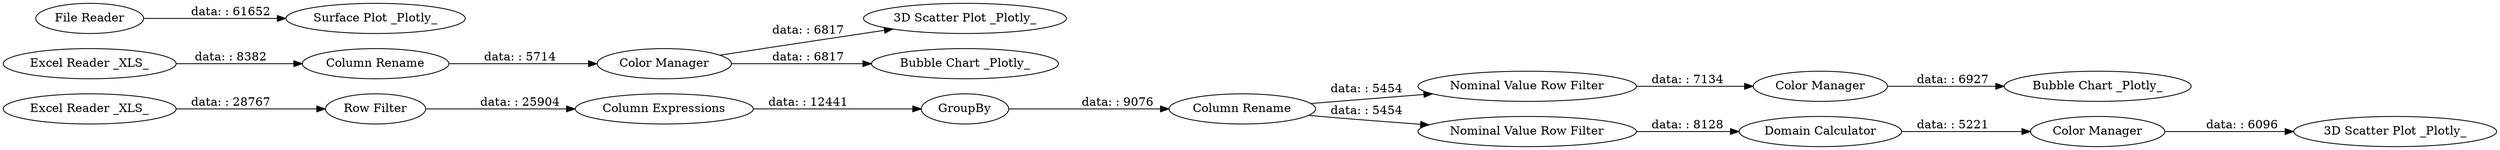 digraph {
	"-1309868504986889920_22" [label="Nominal Value Row Filter"]
	"-1309868504986889920_4" [label="Excel Reader _XLS_"]
	"-1309868504986889920_21" [label="Color Manager"]
	"-1309868504986889920_16" [label="Row Filter"]
	"-1309868504986889920_8" [label="3D Scatter Plot _Plotly_"]
	"-1309868504986889920_2" [label="Surface Plot _Plotly_"]
	"-1309868504986889920_9" [label="Excel Reader _XLS_"]
	"-1309868504986889920_13" [label=GroupBy]
	"-1309868504986889920_14" [label="3D Scatter Plot _Plotly_"]
	"-1309868504986889920_17" [label="Column Expressions"]
	"-1309868504986889920_11" [label="Domain Calculator"]
	"-1309868504986889920_7" [label="Color Manager"]
	"-1309868504986889920_18" [label="Nominal Value Row Filter"]
	"-1309868504986889920_23" [label="Column Rename"]
	"-1309868504986889920_20" [label="Bubble Chart _Plotly_"]
	"-1309868504986889920_10" [label="Color Manager"]
	"-1309868504986889920_1" [label="File Reader"]
	"-1309868504986889920_6" [label="Bubble Chart _Plotly_"]
	"-1309868504986889920_5" [label="Column Rename"]
	"-1309868504986889920_16" -> "-1309868504986889920_17" [label="data: : 25904"]
	"-1309868504986889920_21" -> "-1309868504986889920_20" [label="data: : 6927"]
	"-1309868504986889920_11" -> "-1309868504986889920_10" [label="data: : 5221"]
	"-1309868504986889920_4" -> "-1309868504986889920_5" [label="data: : 8382"]
	"-1309868504986889920_9" -> "-1309868504986889920_16" [label="data: : 28767"]
	"-1309868504986889920_22" -> "-1309868504986889920_21" [label="data: : 7134"]
	"-1309868504986889920_5" -> "-1309868504986889920_7" [label="data: : 5714"]
	"-1309868504986889920_1" -> "-1309868504986889920_2" [label="data: : 61652"]
	"-1309868504986889920_17" -> "-1309868504986889920_13" [label="data: : 12441"]
	"-1309868504986889920_10" -> "-1309868504986889920_14" [label="data: : 6096"]
	"-1309868504986889920_7" -> "-1309868504986889920_6" [label="data: : 6817"]
	"-1309868504986889920_7" -> "-1309868504986889920_8" [label="data: : 6817"]
	"-1309868504986889920_23" -> "-1309868504986889920_22" [label="data: : 5454"]
	"-1309868504986889920_13" -> "-1309868504986889920_23" [label="data: : 9076"]
	"-1309868504986889920_18" -> "-1309868504986889920_11" [label="data: : 8128"]
	"-1309868504986889920_23" -> "-1309868504986889920_18" [label="data: : 5454"]
	rankdir=LR
}
